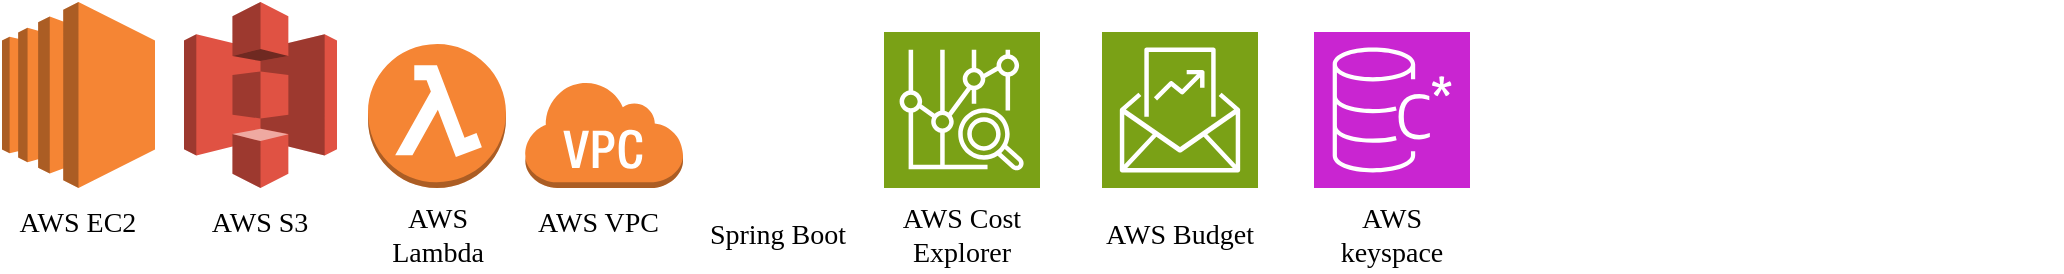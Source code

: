 <mxfile version="22.1.5" type="github">
  <diagram name="페이지-1" id="Xr4jxRICrV-NDDINeQuQ">
    <mxGraphModel dx="1185" dy="723" grid="0" gridSize="10" guides="1" tooltips="1" connect="1" arrows="1" fold="1" page="0" pageScale="1" pageWidth="827" pageHeight="1169" math="0" shadow="0">
      <root>
        <mxCell id="0" />
        <mxCell id="1" parent="0" />
        <mxCell id="dArqD83U5IKYFQFmWJ5s-22" value="" style="shape=image;verticalLabelPosition=bottom;labelBackgroundColor=default;verticalAlign=top;aspect=fixed;imageAspect=0;image=https://upload.wikimedia.org/wikipedia/commons/thumb/5/5e/Cassandra_logo.svg/1200px-Cassandra_logo.svg.png;" vertex="1" parent="1">
          <mxGeometry x="942" y="276" width="77.61" height="52" as="geometry" />
        </mxCell>
        <mxCell id="dArqD83U5IKYFQFmWJ5s-25" value="" style="shape=image;verticalLabelPosition=bottom;labelBackgroundColor=default;verticalAlign=top;aspect=fixed;imageAspect=0;image=https://images.velog.io/images/gil0127/post/95d5dd68-5b48-409c-9080-93a63b2cad42/12345667.png;clipPath=inset(18.64% 53.67% 19.23% 11.33%);" vertex="1" parent="1">
          <mxGeometry x="1043" y="250" width="78" height="78" as="geometry" />
        </mxCell>
        <mxCell id="dArqD83U5IKYFQFmWJ5s-26" value="" style="shape=image;verticalLabelPosition=bottom;labelBackgroundColor=default;verticalAlign=top;aspect=fixed;imageAspect=0;image=https://images.velog.io/images/gil0127/post/95d5dd68-5b48-409c-9080-93a63b2cad42/12345667.png;clipPath=inset(17.46% 10.33% 23.37% 56.33%);" vertex="1" parent="1">
          <mxGeometry x="1141" y="253" width="78" height="78" as="geometry" />
        </mxCell>
        <mxCell id="dArqD83U5IKYFQFmWJ5s-27" value="" style="group" vertex="1" connectable="0" parent="1">
          <mxGeometry x="189" y="235" width="76.5" height="129" as="geometry" />
        </mxCell>
        <mxCell id="dArqD83U5IKYFQFmWJ5s-1" value="" style="outlineConnect=0;dashed=0;verticalLabelPosition=bottom;verticalAlign=top;align=center;html=1;shape=mxgraph.aws3.ec2;fillColor=#F58534;gradientColor=none;" vertex="1" parent="dArqD83U5IKYFQFmWJ5s-27">
          <mxGeometry width="76.5" height="93" as="geometry" />
        </mxCell>
        <mxCell id="dArqD83U5IKYFQFmWJ5s-9" value="&lt;font face=&quot;Comic Sans MS&quot; style=&quot;font-size: 14px;&quot;&gt;AWS EC2&lt;/font&gt;" style="text;html=1;strokeColor=none;fillColor=none;align=center;verticalAlign=middle;whiteSpace=wrap;rounded=0;" vertex="1" parent="dArqD83U5IKYFQFmWJ5s-27">
          <mxGeometry y="93" width="76" height="36" as="geometry" />
        </mxCell>
        <mxCell id="dArqD83U5IKYFQFmWJ5s-28" value="" style="group" vertex="1" connectable="0" parent="1">
          <mxGeometry x="280" y="235" width="76.5" height="129" as="geometry" />
        </mxCell>
        <mxCell id="dArqD83U5IKYFQFmWJ5s-4" value="" style="outlineConnect=0;dashed=0;verticalLabelPosition=bottom;verticalAlign=top;align=center;html=1;shape=mxgraph.aws3.s3;fillColor=#E05243;gradientColor=none;" vertex="1" parent="dArqD83U5IKYFQFmWJ5s-28">
          <mxGeometry width="76.5" height="93" as="geometry" />
        </mxCell>
        <mxCell id="dArqD83U5IKYFQFmWJ5s-11" value="&lt;font face=&quot;Comic Sans MS&quot; style=&quot;font-size: 14px;&quot;&gt;AWS S3&lt;/font&gt;" style="text;html=1;strokeColor=none;fillColor=none;align=center;verticalAlign=middle;whiteSpace=wrap;rounded=0;" vertex="1" parent="dArqD83U5IKYFQFmWJ5s-28">
          <mxGeometry y="93" width="76" height="36" as="geometry" />
        </mxCell>
        <mxCell id="dArqD83U5IKYFQFmWJ5s-29" value="" style="group" vertex="1" connectable="0" parent="1">
          <mxGeometry x="369" y="256" width="76" height="114" as="geometry" />
        </mxCell>
        <mxCell id="dArqD83U5IKYFQFmWJ5s-7" value="" style="outlineConnect=0;dashed=0;verticalLabelPosition=bottom;verticalAlign=top;align=center;html=1;shape=mxgraph.aws3.lambda_function;fillColor=#F58534;gradientColor=none;" vertex="1" parent="dArqD83U5IKYFQFmWJ5s-29">
          <mxGeometry x="3" width="69" height="72" as="geometry" />
        </mxCell>
        <mxCell id="dArqD83U5IKYFQFmWJ5s-15" value="&lt;font face=&quot;Comic Sans MS&quot; style=&quot;font-size: 14px;&quot;&gt;AWS Lambda&lt;/font&gt;" style="text;html=1;strokeColor=none;fillColor=none;align=center;verticalAlign=middle;whiteSpace=wrap;rounded=0;" vertex="1" parent="dArqD83U5IKYFQFmWJ5s-29">
          <mxGeometry y="78" width="76" height="36" as="geometry" />
        </mxCell>
        <mxCell id="dArqD83U5IKYFQFmWJ5s-30" value="" style="group" vertex="1" connectable="0" parent="1">
          <mxGeometry x="450" y="274" width="79.5" height="90" as="geometry" />
        </mxCell>
        <mxCell id="dArqD83U5IKYFQFmWJ5s-8" value="" style="outlineConnect=0;dashed=0;verticalLabelPosition=bottom;verticalAlign=top;align=center;html=1;shape=mxgraph.aws3.virtual_private_cloud;fillColor=#F58534;gradientColor=none;" vertex="1" parent="dArqD83U5IKYFQFmWJ5s-30">
          <mxGeometry width="79.5" height="54" as="geometry" />
        </mxCell>
        <mxCell id="dArqD83U5IKYFQFmWJ5s-16" value="&lt;font face=&quot;Comic Sans MS&quot; style=&quot;font-size: 14px;&quot;&gt;AWS VPC&amp;nbsp;&lt;/font&gt;" style="text;html=1;strokeColor=none;fillColor=none;align=center;verticalAlign=middle;whiteSpace=wrap;rounded=0;" vertex="1" parent="dArqD83U5IKYFQFmWJ5s-30">
          <mxGeometry x="1" y="54" width="76" height="36" as="geometry" />
        </mxCell>
        <mxCell id="dArqD83U5IKYFQFmWJ5s-31" value="" style="group" vertex="1" connectable="0" parent="1">
          <mxGeometry x="539" y="260.43" width="77.06" height="109.57" as="geometry" />
        </mxCell>
        <mxCell id="dArqD83U5IKYFQFmWJ5s-2" value="" style="shape=image;verticalLabelPosition=bottom;labelBackgroundColor=default;verticalAlign=top;aspect=fixed;imageAspect=0;image=https://img1.daumcdn.net/thumb/R800x0/?scode=mtistory2&amp;fname=https%3A%2F%2Fblog.kakaocdn.net%2Fdn%2FcLzdCd%2FbtqGbqyr9yY%2FGPsl676qiTVKQTHRhwaWt1%2Fimg.png;clipPath=inset(20% 27% 19.5% 27%);" vertex="1" parent="dArqD83U5IKYFQFmWJ5s-31">
          <mxGeometry width="77.06" height="67.57" as="geometry" />
        </mxCell>
        <mxCell id="dArqD83U5IKYFQFmWJ5s-17" value="&lt;font face=&quot;Comic Sans MS&quot;&gt;&lt;span style=&quot;font-size: 14px;&quot;&gt;Spring Boot&lt;/span&gt;&lt;/font&gt;" style="text;html=1;strokeColor=none;fillColor=none;align=center;verticalAlign=middle;whiteSpace=wrap;rounded=0;" vertex="1" parent="dArqD83U5IKYFQFmWJ5s-31">
          <mxGeometry y="73.57" width="76" height="36" as="geometry" />
        </mxCell>
        <mxCell id="dArqD83U5IKYFQFmWJ5s-32" value="" style="group" vertex="1" connectable="0" parent="1">
          <mxGeometry x="630" y="250" width="78" height="120" as="geometry" />
        </mxCell>
        <mxCell id="dArqD83U5IKYFQFmWJ5s-12" value="" style="sketch=0;points=[[0,0,0],[0.25,0,0],[0.5,0,0],[0.75,0,0],[1,0,0],[0,1,0],[0.25,1,0],[0.5,1,0],[0.75,1,0],[1,1,0],[0,0.25,0],[0,0.5,0],[0,0.75,0],[1,0.25,0],[1,0.5,0],[1,0.75,0]];outlineConnect=0;fontColor=#232F3E;fillColor=#7AA116;strokeColor=#ffffff;dashed=0;verticalLabelPosition=bottom;verticalAlign=top;align=center;html=1;fontSize=12;fontStyle=0;aspect=fixed;shape=mxgraph.aws4.resourceIcon;resIcon=mxgraph.aws4.cost_explorer;" vertex="1" parent="dArqD83U5IKYFQFmWJ5s-32">
          <mxGeometry width="78" height="78" as="geometry" />
        </mxCell>
        <mxCell id="dArqD83U5IKYFQFmWJ5s-18" value="&lt;font face=&quot;Comic Sans MS&quot;&gt;&lt;span style=&quot;font-size: 14px;&quot;&gt;AWS Cost Explorer&lt;br&gt;&lt;/span&gt;&lt;/font&gt;" style="text;html=1;strokeColor=none;fillColor=none;align=center;verticalAlign=middle;whiteSpace=wrap;rounded=0;" vertex="1" parent="dArqD83U5IKYFQFmWJ5s-32">
          <mxGeometry x="1" y="84" width="76" height="36" as="geometry" />
        </mxCell>
        <mxCell id="dArqD83U5IKYFQFmWJ5s-33" value="" style="group" vertex="1" connectable="0" parent="1">
          <mxGeometry x="739" y="250" width="78" height="120" as="geometry" />
        </mxCell>
        <mxCell id="dArqD83U5IKYFQFmWJ5s-13" value="" style="sketch=0;points=[[0,0,0],[0.25,0,0],[0.5,0,0],[0.75,0,0],[1,0,0],[0,1,0],[0.25,1,0],[0.5,1,0],[0.75,1,0],[1,1,0],[0,0.25,0],[0,0.5,0],[0,0.75,0],[1,0.25,0],[1,0.5,0],[1,0.75,0]];outlineConnect=0;fontColor=#232F3E;fillColor=#7AA116;strokeColor=#ffffff;dashed=0;verticalLabelPosition=bottom;verticalAlign=top;align=center;html=1;fontSize=12;fontStyle=0;aspect=fixed;shape=mxgraph.aws4.resourceIcon;resIcon=mxgraph.aws4.budgets_2;" vertex="1" parent="dArqD83U5IKYFQFmWJ5s-33">
          <mxGeometry width="78" height="78" as="geometry" />
        </mxCell>
        <mxCell id="dArqD83U5IKYFQFmWJ5s-19" value="&lt;font face=&quot;Comic Sans MS&quot;&gt;&lt;span style=&quot;font-size: 14px;&quot;&gt;AWS Budget&lt;br&gt;&lt;/span&gt;&lt;/font&gt;" style="text;html=1;strokeColor=none;fillColor=none;align=center;verticalAlign=middle;whiteSpace=wrap;rounded=0;" vertex="1" parent="dArqD83U5IKYFQFmWJ5s-33">
          <mxGeometry x="1" y="84" width="76" height="36" as="geometry" />
        </mxCell>
        <mxCell id="dArqD83U5IKYFQFmWJ5s-34" value="" style="group" vertex="1" connectable="0" parent="1">
          <mxGeometry x="845" y="250" width="78" height="120" as="geometry" />
        </mxCell>
        <mxCell id="dArqD83U5IKYFQFmWJ5s-20" value="" style="sketch=0;points=[[0,0,0],[0.25,0,0],[0.5,0,0],[0.75,0,0],[1,0,0],[0,1,0],[0.25,1,0],[0.5,1,0],[0.75,1,0],[1,1,0],[0,0.25,0],[0,0.5,0],[0,0.75,0],[1,0.25,0],[1,0.5,0],[1,0.75,0]];outlineConnect=0;fontColor=#232F3E;fillColor=#C925D1;strokeColor=#ffffff;dashed=0;verticalLabelPosition=bottom;verticalAlign=top;align=center;html=1;fontSize=12;fontStyle=0;aspect=fixed;shape=mxgraph.aws4.resourceIcon;resIcon=mxgraph.aws4.keyspaces;" vertex="1" parent="dArqD83U5IKYFQFmWJ5s-34">
          <mxGeometry width="78" height="78" as="geometry" />
        </mxCell>
        <mxCell id="dArqD83U5IKYFQFmWJ5s-21" value="&lt;font face=&quot;Comic Sans MS&quot;&gt;&lt;span style=&quot;font-size: 14px;&quot;&gt;AWS keyspace&lt;br&gt;&lt;/span&gt;&lt;/font&gt;" style="text;html=1;strokeColor=none;fillColor=none;align=center;verticalAlign=middle;whiteSpace=wrap;rounded=0;" vertex="1" parent="dArqD83U5IKYFQFmWJ5s-34">
          <mxGeometry y="84" width="78" height="36" as="geometry" />
        </mxCell>
      </root>
    </mxGraphModel>
  </diagram>
</mxfile>
